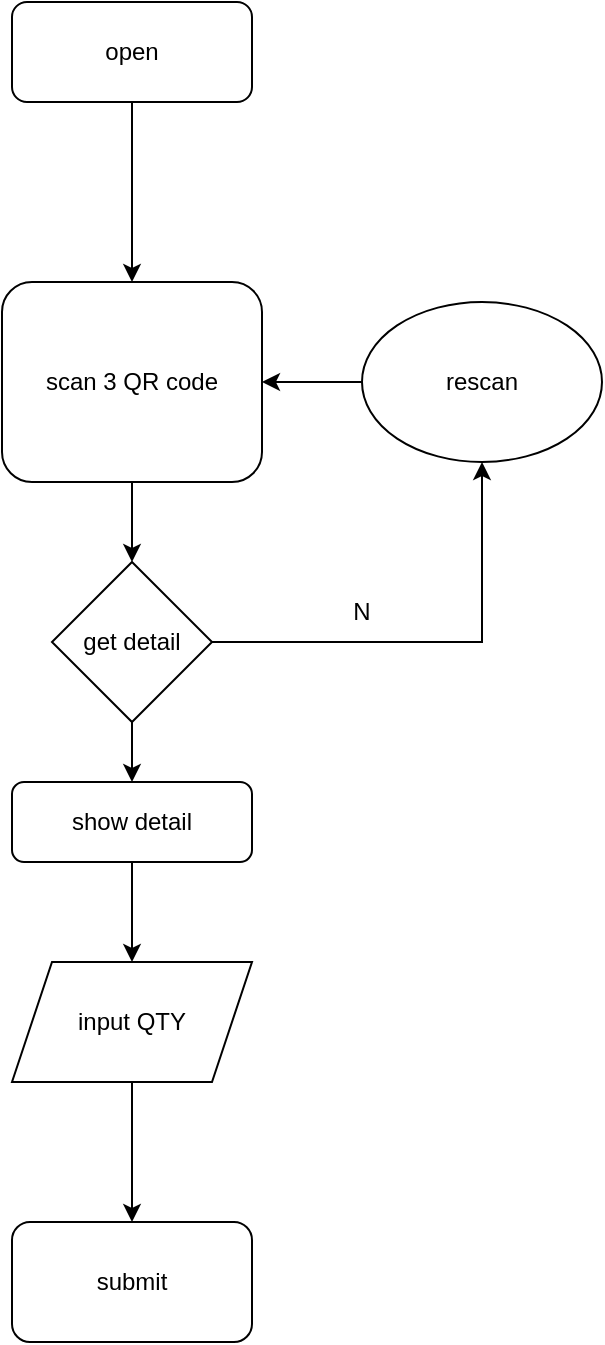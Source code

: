 <mxfile version="14.7.6" type="github">
  <diagram id="C5RBs43oDa-KdzZeNtuy" name="Page-1">
    <mxGraphModel dx="1422" dy="785" grid="1" gridSize="10" guides="1" tooltips="1" connect="1" arrows="1" fold="1" page="1" pageScale="1" pageWidth="1600" pageHeight="900" math="0" shadow="0">
      <root>
        <mxCell id="WIyWlLk6GJQsqaUBKTNV-0" />
        <mxCell id="WIyWlLk6GJQsqaUBKTNV-1" parent="WIyWlLk6GJQsqaUBKTNV-0" />
        <mxCell id="IVXzs84mX9a07etPhGoh-5" style="edgeStyle=orthogonalEdgeStyle;rounded=0;orthogonalLoop=1;jettySize=auto;html=1;" edge="1" parent="WIyWlLk6GJQsqaUBKTNV-1" source="WIyWlLk6GJQsqaUBKTNV-3" target="IVXzs84mX9a07etPhGoh-0">
          <mxGeometry relative="1" as="geometry" />
        </mxCell>
        <mxCell id="WIyWlLk6GJQsqaUBKTNV-3" value="open" style="rounded=1;whiteSpace=wrap;html=1;fontSize=12;glass=0;strokeWidth=1;shadow=0;" parent="WIyWlLk6GJQsqaUBKTNV-1" vertex="1">
          <mxGeometry x="165" y="80" width="120" height="50" as="geometry" />
        </mxCell>
        <mxCell id="IVXzs84mX9a07etPhGoh-6" style="edgeStyle=orthogonalEdgeStyle;rounded=0;orthogonalLoop=1;jettySize=auto;html=1;entryX=0.5;entryY=0;entryDx=0;entryDy=0;" edge="1" parent="WIyWlLk6GJQsqaUBKTNV-1" source="IVXzs84mX9a07etPhGoh-0" target="IVXzs84mX9a07etPhGoh-4">
          <mxGeometry relative="1" as="geometry" />
        </mxCell>
        <mxCell id="IVXzs84mX9a07etPhGoh-0" value="scan 3 QR code" style="rounded=1;whiteSpace=wrap;html=1;" vertex="1" parent="WIyWlLk6GJQsqaUBKTNV-1">
          <mxGeometry x="160" y="220" width="130" height="100" as="geometry" />
        </mxCell>
        <mxCell id="IVXzs84mX9a07etPhGoh-7" style="edgeStyle=orthogonalEdgeStyle;rounded=0;orthogonalLoop=1;jettySize=auto;html=1;" edge="1" parent="WIyWlLk6GJQsqaUBKTNV-1" source="IVXzs84mX9a07etPhGoh-4" target="IVXzs84mX9a07etPhGoh-15">
          <mxGeometry relative="1" as="geometry">
            <mxPoint x="370" y="320" as="targetPoint" />
          </mxGeometry>
        </mxCell>
        <mxCell id="IVXzs84mX9a07etPhGoh-10" style="edgeStyle=orthogonalEdgeStyle;rounded=0;orthogonalLoop=1;jettySize=auto;html=1;entryX=0.5;entryY=0;entryDx=0;entryDy=0;" edge="1" parent="WIyWlLk6GJQsqaUBKTNV-1" source="IVXzs84mX9a07etPhGoh-4" target="IVXzs84mX9a07etPhGoh-9">
          <mxGeometry relative="1" as="geometry" />
        </mxCell>
        <mxCell id="IVXzs84mX9a07etPhGoh-4" value="get detail" style="rhombus;whiteSpace=wrap;html=1;" vertex="1" parent="WIyWlLk6GJQsqaUBKTNV-1">
          <mxGeometry x="185" y="360" width="80" height="80" as="geometry" />
        </mxCell>
        <mxCell id="IVXzs84mX9a07etPhGoh-8" value="N" style="text;html=1;strokeColor=none;fillColor=none;align=center;verticalAlign=middle;whiteSpace=wrap;rounded=0;" vertex="1" parent="WIyWlLk6GJQsqaUBKTNV-1">
          <mxGeometry x="320" y="370" width="40" height="30" as="geometry" />
        </mxCell>
        <mxCell id="IVXzs84mX9a07etPhGoh-12" style="edgeStyle=orthogonalEdgeStyle;rounded=0;orthogonalLoop=1;jettySize=auto;html=1;entryX=0.5;entryY=0;entryDx=0;entryDy=0;" edge="1" parent="WIyWlLk6GJQsqaUBKTNV-1" source="IVXzs84mX9a07etPhGoh-9" target="IVXzs84mX9a07etPhGoh-11">
          <mxGeometry relative="1" as="geometry" />
        </mxCell>
        <mxCell id="IVXzs84mX9a07etPhGoh-9" value="show detail" style="rounded=1;whiteSpace=wrap;html=1;" vertex="1" parent="WIyWlLk6GJQsqaUBKTNV-1">
          <mxGeometry x="165" y="470" width="120" height="40" as="geometry" />
        </mxCell>
        <mxCell id="IVXzs84mX9a07etPhGoh-14" style="edgeStyle=orthogonalEdgeStyle;rounded=0;orthogonalLoop=1;jettySize=auto;html=1;" edge="1" parent="WIyWlLk6GJQsqaUBKTNV-1" source="IVXzs84mX9a07etPhGoh-11" target="IVXzs84mX9a07etPhGoh-13">
          <mxGeometry relative="1" as="geometry" />
        </mxCell>
        <mxCell id="IVXzs84mX9a07etPhGoh-11" value="input QTY" style="shape=parallelogram;perimeter=parallelogramPerimeter;whiteSpace=wrap;html=1;fixedSize=1;" vertex="1" parent="WIyWlLk6GJQsqaUBKTNV-1">
          <mxGeometry x="165" y="560" width="120" height="60" as="geometry" />
        </mxCell>
        <mxCell id="IVXzs84mX9a07etPhGoh-13" value="submit" style="rounded=1;whiteSpace=wrap;html=1;" vertex="1" parent="WIyWlLk6GJQsqaUBKTNV-1">
          <mxGeometry x="165" y="690" width="120" height="60" as="geometry" />
        </mxCell>
        <mxCell id="IVXzs84mX9a07etPhGoh-16" style="edgeStyle=orthogonalEdgeStyle;rounded=0;orthogonalLoop=1;jettySize=auto;html=1;" edge="1" parent="WIyWlLk6GJQsqaUBKTNV-1" source="IVXzs84mX9a07etPhGoh-15" target="IVXzs84mX9a07etPhGoh-0">
          <mxGeometry relative="1" as="geometry" />
        </mxCell>
        <mxCell id="IVXzs84mX9a07etPhGoh-15" value="rescan" style="ellipse;whiteSpace=wrap;html=1;" vertex="1" parent="WIyWlLk6GJQsqaUBKTNV-1">
          <mxGeometry x="340" y="230" width="120" height="80" as="geometry" />
        </mxCell>
      </root>
    </mxGraphModel>
  </diagram>
</mxfile>
